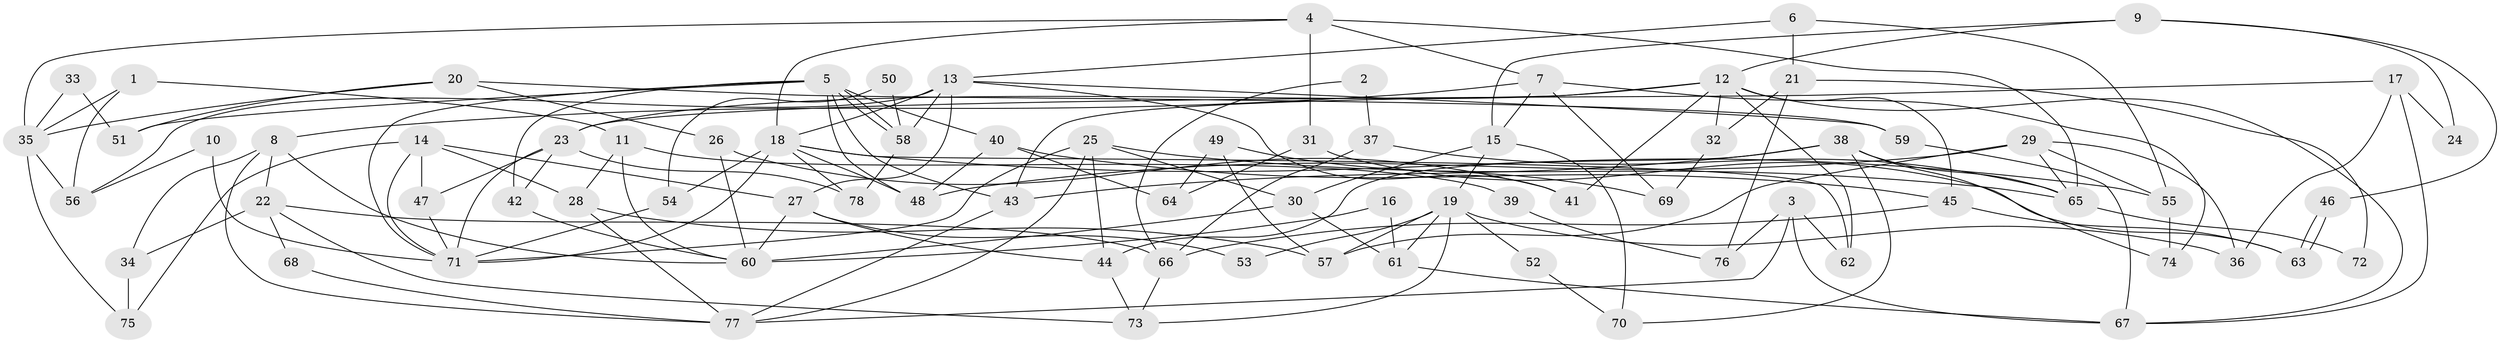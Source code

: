 // coarse degree distribution, {2: 0.21739130434782608, 3: 0.21739130434782608, 4: 0.2608695652173913, 1: 0.043478260869565216, 8: 0.043478260869565216, 6: 0.08695652173913043, 7: 0.043478260869565216, 10: 0.043478260869565216, 11: 0.043478260869565216}
// Generated by graph-tools (version 1.1) at 2025/54/03/04/25 21:54:48]
// undirected, 78 vertices, 156 edges
graph export_dot {
graph [start="1"]
  node [color=gray90,style=filled];
  1;
  2;
  3;
  4;
  5;
  6;
  7;
  8;
  9;
  10;
  11;
  12;
  13;
  14;
  15;
  16;
  17;
  18;
  19;
  20;
  21;
  22;
  23;
  24;
  25;
  26;
  27;
  28;
  29;
  30;
  31;
  32;
  33;
  34;
  35;
  36;
  37;
  38;
  39;
  40;
  41;
  42;
  43;
  44;
  45;
  46;
  47;
  48;
  49;
  50;
  51;
  52;
  53;
  54;
  55;
  56;
  57;
  58;
  59;
  60;
  61;
  62;
  63;
  64;
  65;
  66;
  67;
  68;
  69;
  70;
  71;
  72;
  73;
  74;
  75;
  76;
  77;
  78;
  1 -- 35;
  1 -- 56;
  1 -- 11;
  2 -- 37;
  2 -- 66;
  3 -- 77;
  3 -- 62;
  3 -- 67;
  3 -- 76;
  4 -- 18;
  4 -- 7;
  4 -- 31;
  4 -- 35;
  4 -- 65;
  5 -- 48;
  5 -- 58;
  5 -- 58;
  5 -- 40;
  5 -- 42;
  5 -- 43;
  5 -- 51;
  5 -- 71;
  6 -- 13;
  6 -- 55;
  6 -- 21;
  7 -- 15;
  7 -- 8;
  7 -- 69;
  7 -- 74;
  8 -- 22;
  8 -- 77;
  8 -- 34;
  8 -- 60;
  9 -- 12;
  9 -- 15;
  9 -- 24;
  9 -- 46;
  10 -- 56;
  10 -- 71;
  11 -- 60;
  11 -- 28;
  11 -- 39;
  12 -- 23;
  12 -- 43;
  12 -- 32;
  12 -- 41;
  12 -- 45;
  12 -- 62;
  12 -- 67;
  13 -- 27;
  13 -- 18;
  13 -- 41;
  13 -- 56;
  13 -- 58;
  13 -- 59;
  14 -- 28;
  14 -- 47;
  14 -- 27;
  14 -- 71;
  14 -- 75;
  15 -- 30;
  15 -- 19;
  15 -- 70;
  16 -- 61;
  16 -- 60;
  17 -- 23;
  17 -- 67;
  17 -- 24;
  17 -- 36;
  18 -- 71;
  18 -- 78;
  18 -- 48;
  18 -- 54;
  18 -- 55;
  18 -- 62;
  19 -- 73;
  19 -- 61;
  19 -- 36;
  19 -- 52;
  19 -- 53;
  19 -- 57;
  20 -- 59;
  20 -- 26;
  20 -- 35;
  20 -- 51;
  21 -- 32;
  21 -- 72;
  21 -- 76;
  22 -- 34;
  22 -- 73;
  22 -- 66;
  22 -- 68;
  23 -- 42;
  23 -- 71;
  23 -- 47;
  23 -- 78;
  25 -- 65;
  25 -- 71;
  25 -- 30;
  25 -- 44;
  25 -- 77;
  26 -- 60;
  26 -- 41;
  27 -- 44;
  27 -- 53;
  27 -- 60;
  28 -- 77;
  28 -- 57;
  29 -- 57;
  29 -- 36;
  29 -- 48;
  29 -- 55;
  29 -- 65;
  30 -- 60;
  30 -- 61;
  31 -- 63;
  31 -- 64;
  32 -- 69;
  33 -- 51;
  33 -- 35;
  34 -- 75;
  35 -- 56;
  35 -- 75;
  37 -- 65;
  37 -- 66;
  38 -- 74;
  38 -- 65;
  38 -- 43;
  38 -- 44;
  38 -- 70;
  39 -- 76;
  40 -- 48;
  40 -- 45;
  40 -- 64;
  42 -- 60;
  43 -- 77;
  44 -- 73;
  45 -- 63;
  45 -- 66;
  46 -- 63;
  46 -- 63;
  47 -- 71;
  49 -- 64;
  49 -- 57;
  49 -- 69;
  50 -- 54;
  50 -- 58;
  52 -- 70;
  54 -- 71;
  55 -- 74;
  58 -- 78;
  59 -- 67;
  61 -- 67;
  65 -- 72;
  66 -- 73;
  68 -- 77;
}
